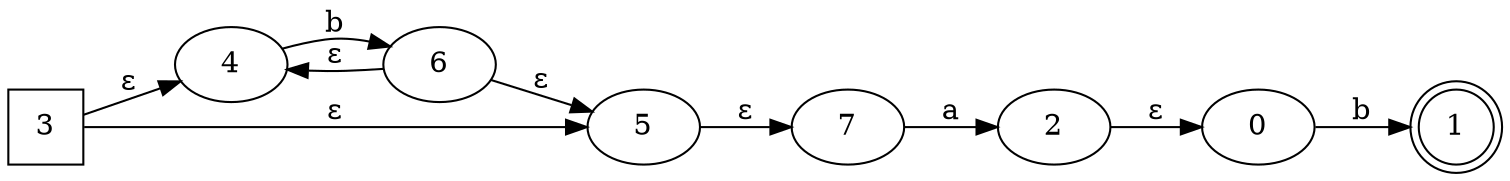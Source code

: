 digraph G {
	rankdir=LR;
	0->1[ label=b ];
	2->0[ label=ɛ ];
	3->4[ label=ɛ ];
	3->5[ label=ɛ ];
	6->5[ label=ɛ ];
	6->4[ label=ɛ ];
	7->2[ label=a ];
	5->7[ label=ɛ ];
	4->6[ label=b ];
	0;
	1 [ shape=doublecircle ];
	2;
	3 [ shape=square ];
	4;
	5;
	6;
	7;

}

